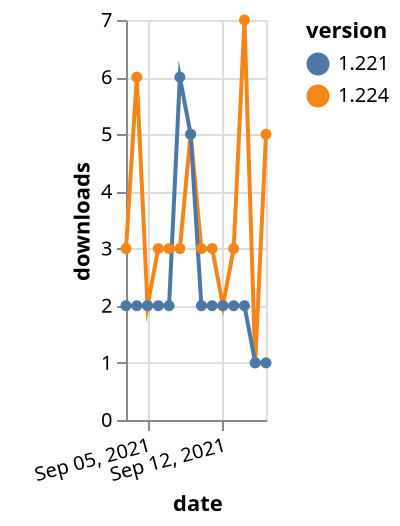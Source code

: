 {"$schema": "https://vega.github.io/schema/vega-lite/v5.json", "description": "A simple bar chart with embedded data.", "data": {"values": [{"date": "2021-09-03", "total": 3429, "delta": 3, "version": "1.224"}, {"date": "2021-09-04", "total": 3435, "delta": 6, "version": "1.224"}, {"date": "2021-09-05", "total": 3437, "delta": 2, "version": "1.224"}, {"date": "2021-09-06", "total": 3440, "delta": 3, "version": "1.224"}, {"date": "2021-09-07", "total": 3443, "delta": 3, "version": "1.224"}, {"date": "2021-09-08", "total": 3446, "delta": 3, "version": "1.224"}, {"date": "2021-09-09", "total": 3451, "delta": 5, "version": "1.224"}, {"date": "2021-09-10", "total": 3454, "delta": 3, "version": "1.224"}, {"date": "2021-09-11", "total": 3457, "delta": 3, "version": "1.224"}, {"date": "2021-09-12", "total": 3459, "delta": 2, "version": "1.224"}, {"date": "2021-09-13", "total": 3462, "delta": 3, "version": "1.224"}, {"date": "2021-09-14", "total": 3469, "delta": 7, "version": "1.224"}, {"date": "2021-09-15", "total": 3470, "delta": 1, "version": "1.224"}, {"date": "2021-09-16", "total": 3475, "delta": 5, "version": "1.224"}, {"date": "2021-09-03", "total": 10544, "delta": 2, "version": "1.221"}, {"date": "2021-09-04", "total": 10546, "delta": 2, "version": "1.221"}, {"date": "2021-09-05", "total": 10548, "delta": 2, "version": "1.221"}, {"date": "2021-09-06", "total": 10550, "delta": 2, "version": "1.221"}, {"date": "2021-09-07", "total": 10552, "delta": 2, "version": "1.221"}, {"date": "2021-09-08", "total": 10558, "delta": 6, "version": "1.221"}, {"date": "2021-09-09", "total": 10563, "delta": 5, "version": "1.221"}, {"date": "2021-09-10", "total": 10565, "delta": 2, "version": "1.221"}, {"date": "2021-09-11", "total": 10567, "delta": 2, "version": "1.221"}, {"date": "2021-09-12", "total": 10569, "delta": 2, "version": "1.221"}, {"date": "2021-09-13", "total": 10571, "delta": 2, "version": "1.221"}, {"date": "2021-09-14", "total": 10573, "delta": 2, "version": "1.221"}, {"date": "2021-09-15", "total": 10574, "delta": 1, "version": "1.221"}, {"date": "2021-09-16", "total": 10575, "delta": 1, "version": "1.221"}]}, "width": "container", "mark": {"type": "line", "point": {"filled": true}}, "encoding": {"x": {"field": "date", "type": "temporal", "timeUnit": "yearmonthdate", "title": "date", "axis": {"labelAngle": -15}}, "y": {"field": "delta", "type": "quantitative", "title": "downloads"}, "color": {"field": "version", "type": "nominal"}, "tooltip": {"field": "delta"}}}